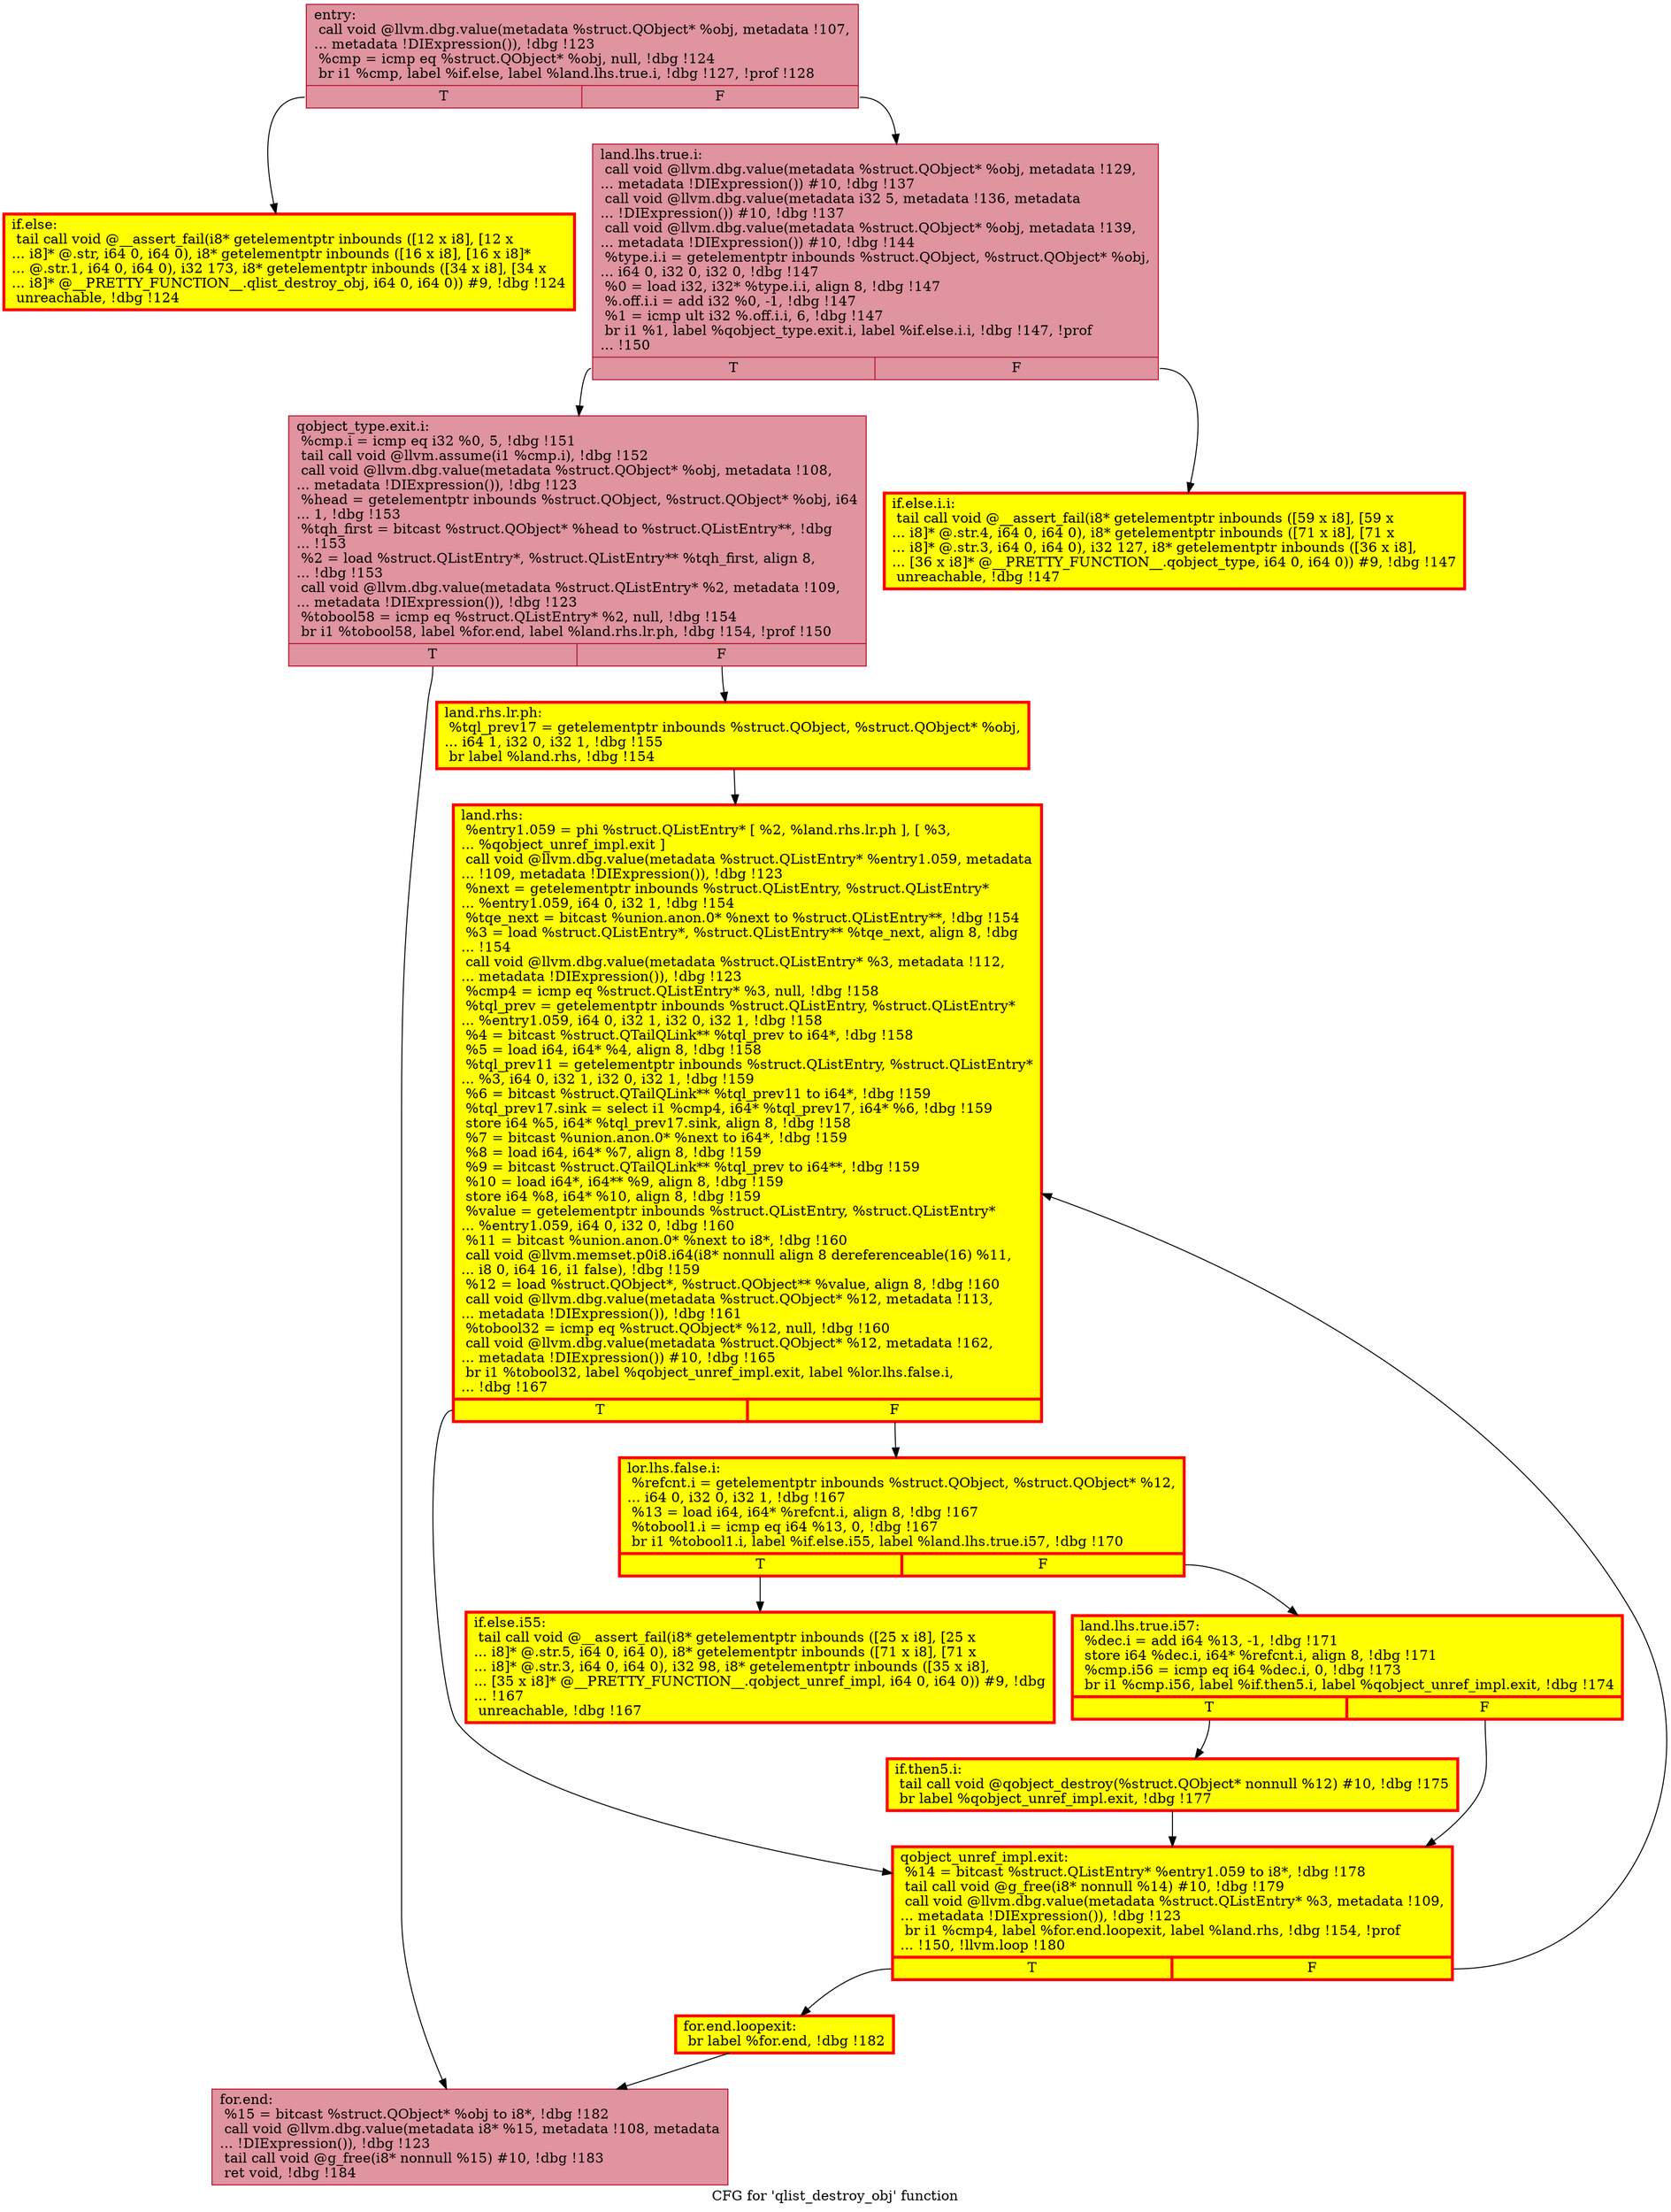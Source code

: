 digraph "CFG for 'qlist_destroy_obj' function" {
	label="CFG for 'qlist_destroy_obj' function";

	Node0x559666bb7bf0 [shape=record,color="#b70d28ff", style=filled, fillcolor="#b70d2870",label="{entry:\l  call void @llvm.dbg.value(metadata %struct.QObject* %obj, metadata !107,\l... metadata !DIExpression()), !dbg !123\l  %cmp = icmp eq %struct.QObject* %obj, null, !dbg !124\l  br i1 %cmp, label %if.else, label %land.lhs.true.i, !dbg !127, !prof !128\l|{<s0>T|<s1>F}}"];
	Node0x559666bb7bf0:s0 -> Node0x559666bbed70;
	Node0x559666bb7bf0:s1 -> Node0x559666aa90f0;
	Node0x559666bbed70 [shape=record,penwidth=3.0, style="filled", color="red", fillcolor="yellow",label="{if.else:                                          \l  tail call void @__assert_fail(i8* getelementptr inbounds ([12 x i8], [12 x\l... i8]* @.str, i64 0, i64 0), i8* getelementptr inbounds ([16 x i8], [16 x i8]*\l... @.str.1, i64 0, i64 0), i32 173, i8* getelementptr inbounds ([34 x i8], [34 x\l... i8]* @__PRETTY_FUNCTION__.qlist_destroy_obj, i64 0, i64 0)) #9, !dbg !124\l  unreachable, !dbg !124\l}"];
	Node0x559666aa90f0 [shape=record,color="#b70d28ff", style=filled, fillcolor="#b70d2870",label="{land.lhs.true.i:                                  \l  call void @llvm.dbg.value(metadata %struct.QObject* %obj, metadata !129,\l... metadata !DIExpression()) #10, !dbg !137\l  call void @llvm.dbg.value(metadata i32 5, metadata !136, metadata\l... !DIExpression()) #10, !dbg !137\l  call void @llvm.dbg.value(metadata %struct.QObject* %obj, metadata !139,\l... metadata !DIExpression()) #10, !dbg !144\l  %type.i.i = getelementptr inbounds %struct.QObject, %struct.QObject* %obj,\l... i64 0, i32 0, i32 0, !dbg !147\l  %0 = load i32, i32* %type.i.i, align 8, !dbg !147\l  %.off.i.i = add i32 %0, -1, !dbg !147\l  %1 = icmp ult i32 %.off.i.i, 6, !dbg !147\l  br i1 %1, label %qobject_type.exit.i, label %if.else.i.i, !dbg !147, !prof\l... !150\l|{<s0>T|<s1>F}}"];
	Node0x559666aa90f0:s0 -> Node0x559666bd3f50;
	Node0x559666aa90f0:s1 -> Node0x559666bd0350;
	Node0x559666bd0350 [shape=record,penwidth=3.0, style="filled", color="red", fillcolor="yellow",label="{if.else.i.i:                                      \l  tail call void @__assert_fail(i8* getelementptr inbounds ([59 x i8], [59 x\l... i8]* @.str.4, i64 0, i64 0), i8* getelementptr inbounds ([71 x i8], [71 x\l... i8]* @.str.3, i64 0, i64 0), i32 127, i8* getelementptr inbounds ([36 x i8],\l... [36 x i8]* @__PRETTY_FUNCTION__.qobject_type, i64 0, i64 0)) #9, !dbg !147\l  unreachable, !dbg !147\l}"];
	Node0x559666bd3f50 [shape=record,color="#b70d28ff", style=filled, fillcolor="#b70d2870",label="{qobject_type.exit.i:                              \l  %cmp.i = icmp eq i32 %0, 5, !dbg !151\l  tail call void @llvm.assume(i1 %cmp.i), !dbg !152\l  call void @llvm.dbg.value(metadata %struct.QObject* %obj, metadata !108,\l... metadata !DIExpression()), !dbg !123\l  %head = getelementptr inbounds %struct.QObject, %struct.QObject* %obj, i64\l... 1, !dbg !153\l  %tqh_first = bitcast %struct.QObject* %head to %struct.QListEntry**, !dbg\l... !153\l  %2 = load %struct.QListEntry*, %struct.QListEntry** %tqh_first, align 8,\l... !dbg !153\l  call void @llvm.dbg.value(metadata %struct.QListEntry* %2, metadata !109,\l... metadata !DIExpression()), !dbg !123\l  %tobool58 = icmp eq %struct.QListEntry* %2, null, !dbg !154\l  br i1 %tobool58, label %for.end, label %land.rhs.lr.ph, !dbg !154, !prof !150\l|{<s0>T|<s1>F}}"];
	Node0x559666bd3f50:s0 -> Node0x559666bc0970;
	Node0x559666bd3f50:s1 -> Node0x559666bbecd0;
	Node0x559666bbecd0 [shape=record,penwidth=3.0, style="filled", color="red", fillcolor="yellow",label="{land.rhs.lr.ph:                                   \l  %tql_prev17 = getelementptr inbounds %struct.QObject, %struct.QObject* %obj,\l... i64 1, i32 0, i32 1, !dbg !155\l  br label %land.rhs, !dbg !154\l}"];
	Node0x559666bbecd0 -> Node0x559666bc11f0;
	Node0x559666bc11f0 [shape=record,penwidth=3.0, style="filled", color="red", fillcolor="yellow",label="{land.rhs:                                         \l  %entry1.059 = phi %struct.QListEntry* [ %2, %land.rhs.lr.ph ], [ %3,\l... %qobject_unref_impl.exit ]\l  call void @llvm.dbg.value(metadata %struct.QListEntry* %entry1.059, metadata\l... !109, metadata !DIExpression()), !dbg !123\l  %next = getelementptr inbounds %struct.QListEntry, %struct.QListEntry*\l... %entry1.059, i64 0, i32 1, !dbg !154\l  %tqe_next = bitcast %union.anon.0* %next to %struct.QListEntry**, !dbg !154\l  %3 = load %struct.QListEntry*, %struct.QListEntry** %tqe_next, align 8, !dbg\l... !154\l  call void @llvm.dbg.value(metadata %struct.QListEntry* %3, metadata !112,\l... metadata !DIExpression()), !dbg !123\l  %cmp4 = icmp eq %struct.QListEntry* %3, null, !dbg !158\l  %tql_prev = getelementptr inbounds %struct.QListEntry, %struct.QListEntry*\l... %entry1.059, i64 0, i32 1, i32 0, i32 1, !dbg !158\l  %4 = bitcast %struct.QTailQLink** %tql_prev to i64*, !dbg !158\l  %5 = load i64, i64* %4, align 8, !dbg !158\l  %tql_prev11 = getelementptr inbounds %struct.QListEntry, %struct.QListEntry*\l... %3, i64 0, i32 1, i32 0, i32 1, !dbg !159\l  %6 = bitcast %struct.QTailQLink** %tql_prev11 to i64*, !dbg !159\l  %tql_prev17.sink = select i1 %cmp4, i64* %tql_prev17, i64* %6, !dbg !159\l  store i64 %5, i64* %tql_prev17.sink, align 8, !dbg !158\l  %7 = bitcast %union.anon.0* %next to i64*, !dbg !159\l  %8 = load i64, i64* %7, align 8, !dbg !159\l  %9 = bitcast %struct.QTailQLink** %tql_prev to i64**, !dbg !159\l  %10 = load i64*, i64** %9, align 8, !dbg !159\l  store i64 %8, i64* %10, align 8, !dbg !159\l  %value = getelementptr inbounds %struct.QListEntry, %struct.QListEntry*\l... %entry1.059, i64 0, i32 0, !dbg !160\l  %11 = bitcast %union.anon.0* %next to i8*, !dbg !160\l  call void @llvm.memset.p0i8.i64(i8* nonnull align 8 dereferenceable(16) %11,\l... i8 0, i64 16, i1 false), !dbg !159\l  %12 = load %struct.QObject*, %struct.QObject** %value, align 8, !dbg !160\l  call void @llvm.dbg.value(metadata %struct.QObject* %12, metadata !113,\l... metadata !DIExpression()), !dbg !161\l  %tobool32 = icmp eq %struct.QObject* %12, null, !dbg !160\l  call void @llvm.dbg.value(metadata %struct.QObject* %12, metadata !162,\l... metadata !DIExpression()) #10, !dbg !165\l  br i1 %tobool32, label %qobject_unref_impl.exit, label %lor.lhs.false.i,\l... !dbg !167\l|{<s0>T|<s1>F}}"];
	Node0x559666bc11f0:s0 -> Node0x559666bc1170;
	Node0x559666bc11f0:s1 -> Node0x559666b613d0;
	Node0x559666b613d0 [shape=record,penwidth=3.0, style="filled", color="red", fillcolor="yellow",label="{lor.lhs.false.i:                                  \l  %refcnt.i = getelementptr inbounds %struct.QObject, %struct.QObject* %12,\l... i64 0, i32 0, i32 1, !dbg !167\l  %13 = load i64, i64* %refcnt.i, align 8, !dbg !167\l  %tobool1.i = icmp eq i64 %13, 0, !dbg !167\l  br i1 %tobool1.i, label %if.else.i55, label %land.lhs.true.i57, !dbg !170\l|{<s0>T|<s1>F}}"];
	Node0x559666b613d0:s0 -> Node0x559666ba12e0;
	Node0x559666b613d0:s1 -> Node0x559666b77760;
	Node0x559666ba12e0 [shape=record,penwidth=3.0, style="filled", color="red", fillcolor="yellow",label="{if.else.i55:                                      \l  tail call void @__assert_fail(i8* getelementptr inbounds ([25 x i8], [25 x\l... i8]* @.str.5, i64 0, i64 0), i8* getelementptr inbounds ([71 x i8], [71 x\l... i8]* @.str.3, i64 0, i64 0), i32 98, i8* getelementptr inbounds ([35 x i8],\l... [35 x i8]* @__PRETTY_FUNCTION__.qobject_unref_impl, i64 0, i64 0)) #9, !dbg\l... !167\l  unreachable, !dbg !167\l}"];
	Node0x559666b77760 [shape=record,penwidth=3.0, style="filled", color="red", fillcolor="yellow",label="{land.lhs.true.i57:                                \l  %dec.i = add i64 %13, -1, !dbg !171\l  store i64 %dec.i, i64* %refcnt.i, align 8, !dbg !171\l  %cmp.i56 = icmp eq i64 %dec.i, 0, !dbg !173\l  br i1 %cmp.i56, label %if.then5.i, label %qobject_unref_impl.exit, !dbg !174\l|{<s0>T|<s1>F}}"];
	Node0x559666b77760:s0 -> Node0x559666bd5da0;
	Node0x559666b77760:s1 -> Node0x559666bc1170;
	Node0x559666bd5da0 [shape=record,penwidth=3.0, style="filled", color="red", fillcolor="yellow",label="{if.then5.i:                                       \l  tail call void @qobject_destroy(%struct.QObject* nonnull %12) #10, !dbg !175\l  br label %qobject_unref_impl.exit, !dbg !177\l}"];
	Node0x559666bd5da0 -> Node0x559666bc1170;
	Node0x559666bc1170 [shape=record,penwidth=3.0, style="filled", color="red", fillcolor="yellow",label="{qobject_unref_impl.exit:                          \l  %14 = bitcast %struct.QListEntry* %entry1.059 to i8*, !dbg !178\l  tail call void @g_free(i8* nonnull %14) #10, !dbg !179\l  call void @llvm.dbg.value(metadata %struct.QListEntry* %3, metadata !109,\l... metadata !DIExpression()), !dbg !123\l  br i1 %cmp4, label %for.end.loopexit, label %land.rhs, !dbg !154, !prof\l... !150, !llvm.loop !180\l|{<s0>T|<s1>F}}"];
	Node0x559666bc1170:s0 -> Node0x559666bc1b90;
	Node0x559666bc1170:s1 -> Node0x559666bc11f0;
	Node0x559666bc1b90 [shape=record,penwidth=3.0, style="filled", color="red", fillcolor="yellow",label="{for.end.loopexit:                                 \l  br label %for.end, !dbg !182\l}"];
	Node0x559666bc1b90 -> Node0x559666bc0970;
	Node0x559666bc0970 [shape=record,color="#b70d28ff", style=filled, fillcolor="#b70d2870",label="{for.end:                                          \l  %15 = bitcast %struct.QObject* %obj to i8*, !dbg !182\l  call void @llvm.dbg.value(metadata i8* %15, metadata !108, metadata\l... !DIExpression()), !dbg !123\l  tail call void @g_free(i8* nonnull %15) #10, !dbg !183\l  ret void, !dbg !184\l}"];
}
